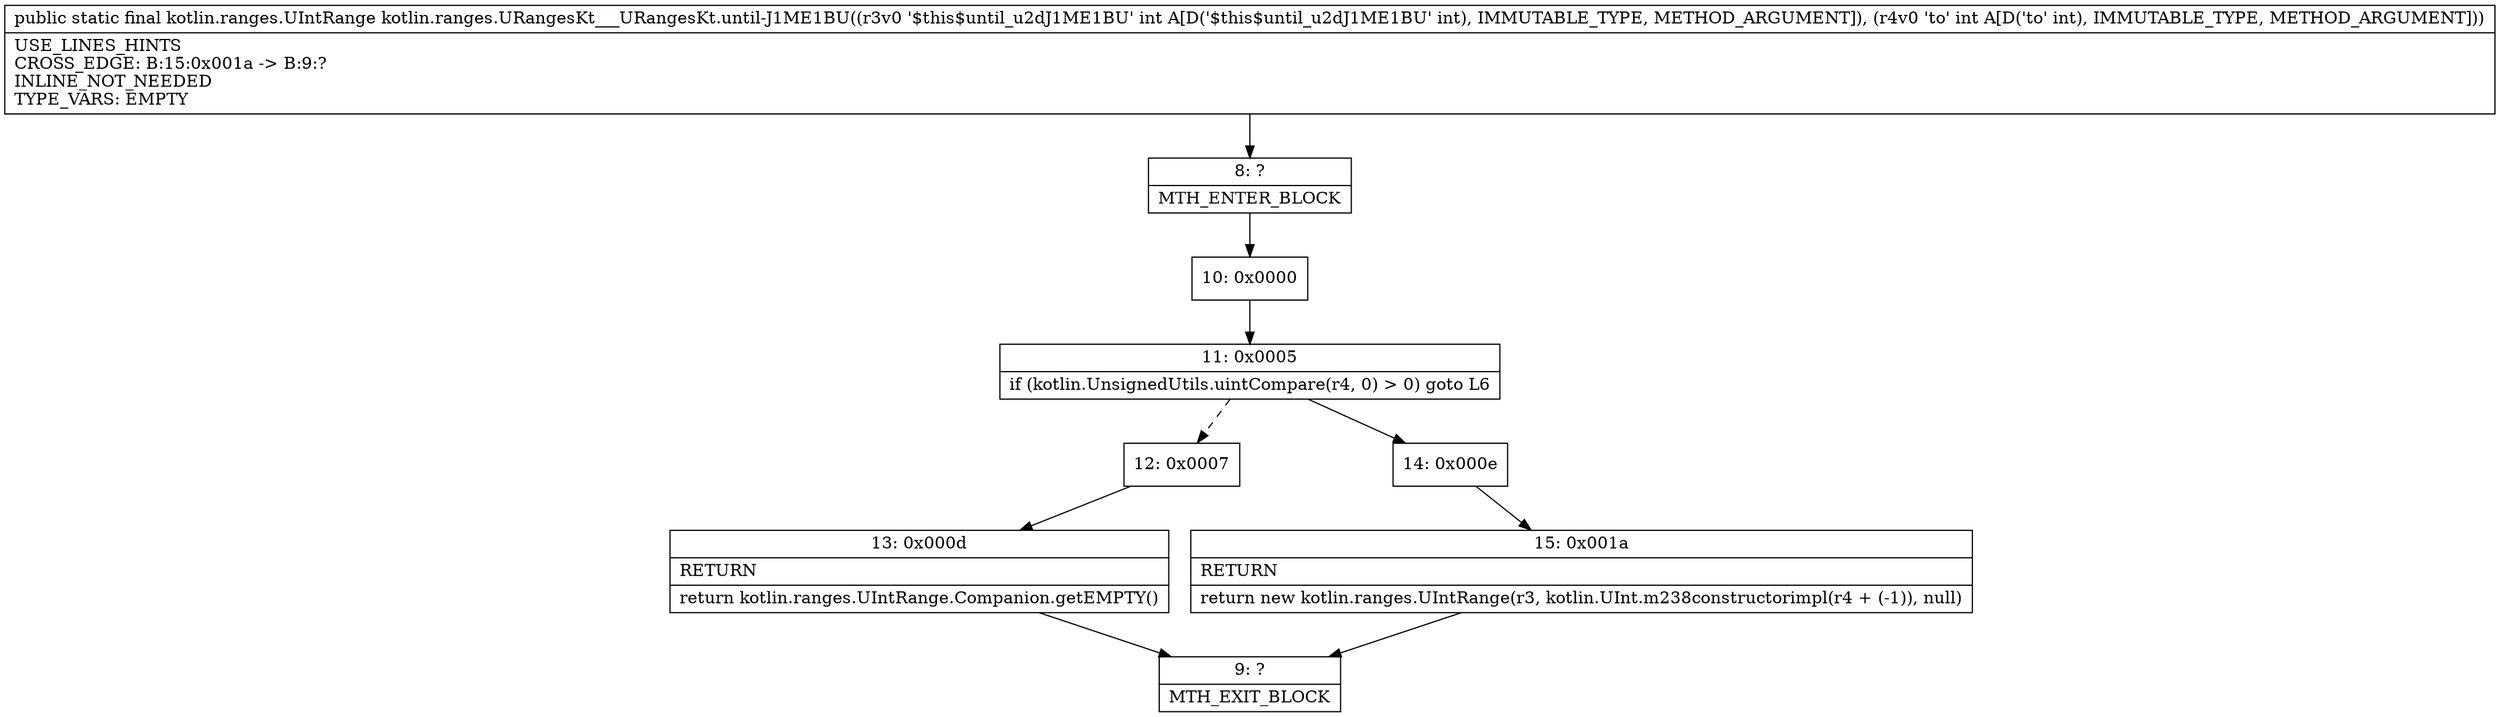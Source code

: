 digraph "CFG forkotlin.ranges.URangesKt___URangesKt.until\-J1ME1BU(II)Lkotlin\/ranges\/UIntRange;" {
Node_8 [shape=record,label="{8\:\ ?|MTH_ENTER_BLOCK\l}"];
Node_10 [shape=record,label="{10\:\ 0x0000}"];
Node_11 [shape=record,label="{11\:\ 0x0005|if (kotlin.UnsignedUtils.uintCompare(r4, 0) \> 0) goto L6\l}"];
Node_12 [shape=record,label="{12\:\ 0x0007}"];
Node_13 [shape=record,label="{13\:\ 0x000d|RETURN\l|return kotlin.ranges.UIntRange.Companion.getEMPTY()\l}"];
Node_9 [shape=record,label="{9\:\ ?|MTH_EXIT_BLOCK\l}"];
Node_14 [shape=record,label="{14\:\ 0x000e}"];
Node_15 [shape=record,label="{15\:\ 0x001a|RETURN\l|return new kotlin.ranges.UIntRange(r3, kotlin.UInt.m238constructorimpl(r4 + (\-1)), null)\l}"];
MethodNode[shape=record,label="{public static final kotlin.ranges.UIntRange kotlin.ranges.URangesKt___URangesKt.until\-J1ME1BU((r3v0 '$this$until_u2dJ1ME1BU' int A[D('$this$until_u2dJ1ME1BU' int), IMMUTABLE_TYPE, METHOD_ARGUMENT]), (r4v0 'to' int A[D('to' int), IMMUTABLE_TYPE, METHOD_ARGUMENT]))  | USE_LINES_HINTS\lCROSS_EDGE: B:15:0x001a \-\> B:9:?\lINLINE_NOT_NEEDED\lTYPE_VARS: EMPTY\l}"];
MethodNode -> Node_8;Node_8 -> Node_10;
Node_10 -> Node_11;
Node_11 -> Node_12[style=dashed];
Node_11 -> Node_14;
Node_12 -> Node_13;
Node_13 -> Node_9;
Node_14 -> Node_15;
Node_15 -> Node_9;
}

